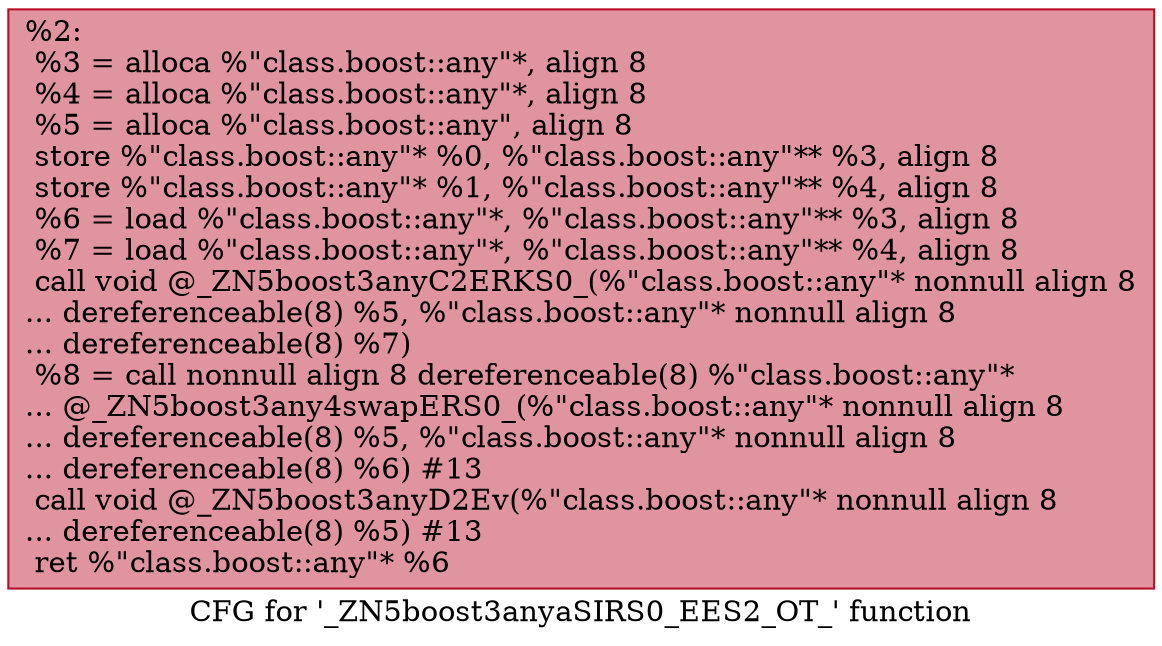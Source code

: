 digraph "CFG for '_ZN5boost3anyaSIRS0_EES2_OT_' function" {
	label="CFG for '_ZN5boost3anyaSIRS0_EES2_OT_' function";

	Node0x55dea689a6c0 [shape=record,color="#b70d28ff", style=filled, fillcolor="#b70d2870",label="{%2:\l  %3 = alloca %\"class.boost::any\"*, align 8\l  %4 = alloca %\"class.boost::any\"*, align 8\l  %5 = alloca %\"class.boost::any\", align 8\l  store %\"class.boost::any\"* %0, %\"class.boost::any\"** %3, align 8\l  store %\"class.boost::any\"* %1, %\"class.boost::any\"** %4, align 8\l  %6 = load %\"class.boost::any\"*, %\"class.boost::any\"** %3, align 8\l  %7 = load %\"class.boost::any\"*, %\"class.boost::any\"** %4, align 8\l  call void @_ZN5boost3anyC2ERKS0_(%\"class.boost::any\"* nonnull align 8\l... dereferenceable(8) %5, %\"class.boost::any\"* nonnull align 8\l... dereferenceable(8) %7)\l  %8 = call nonnull align 8 dereferenceable(8) %\"class.boost::any\"*\l... @_ZN5boost3any4swapERS0_(%\"class.boost::any\"* nonnull align 8\l... dereferenceable(8) %5, %\"class.boost::any\"* nonnull align 8\l... dereferenceable(8) %6) #13\l  call void @_ZN5boost3anyD2Ev(%\"class.boost::any\"* nonnull align 8\l... dereferenceable(8) %5) #13\l  ret %\"class.boost::any\"* %6\l}"];
}
